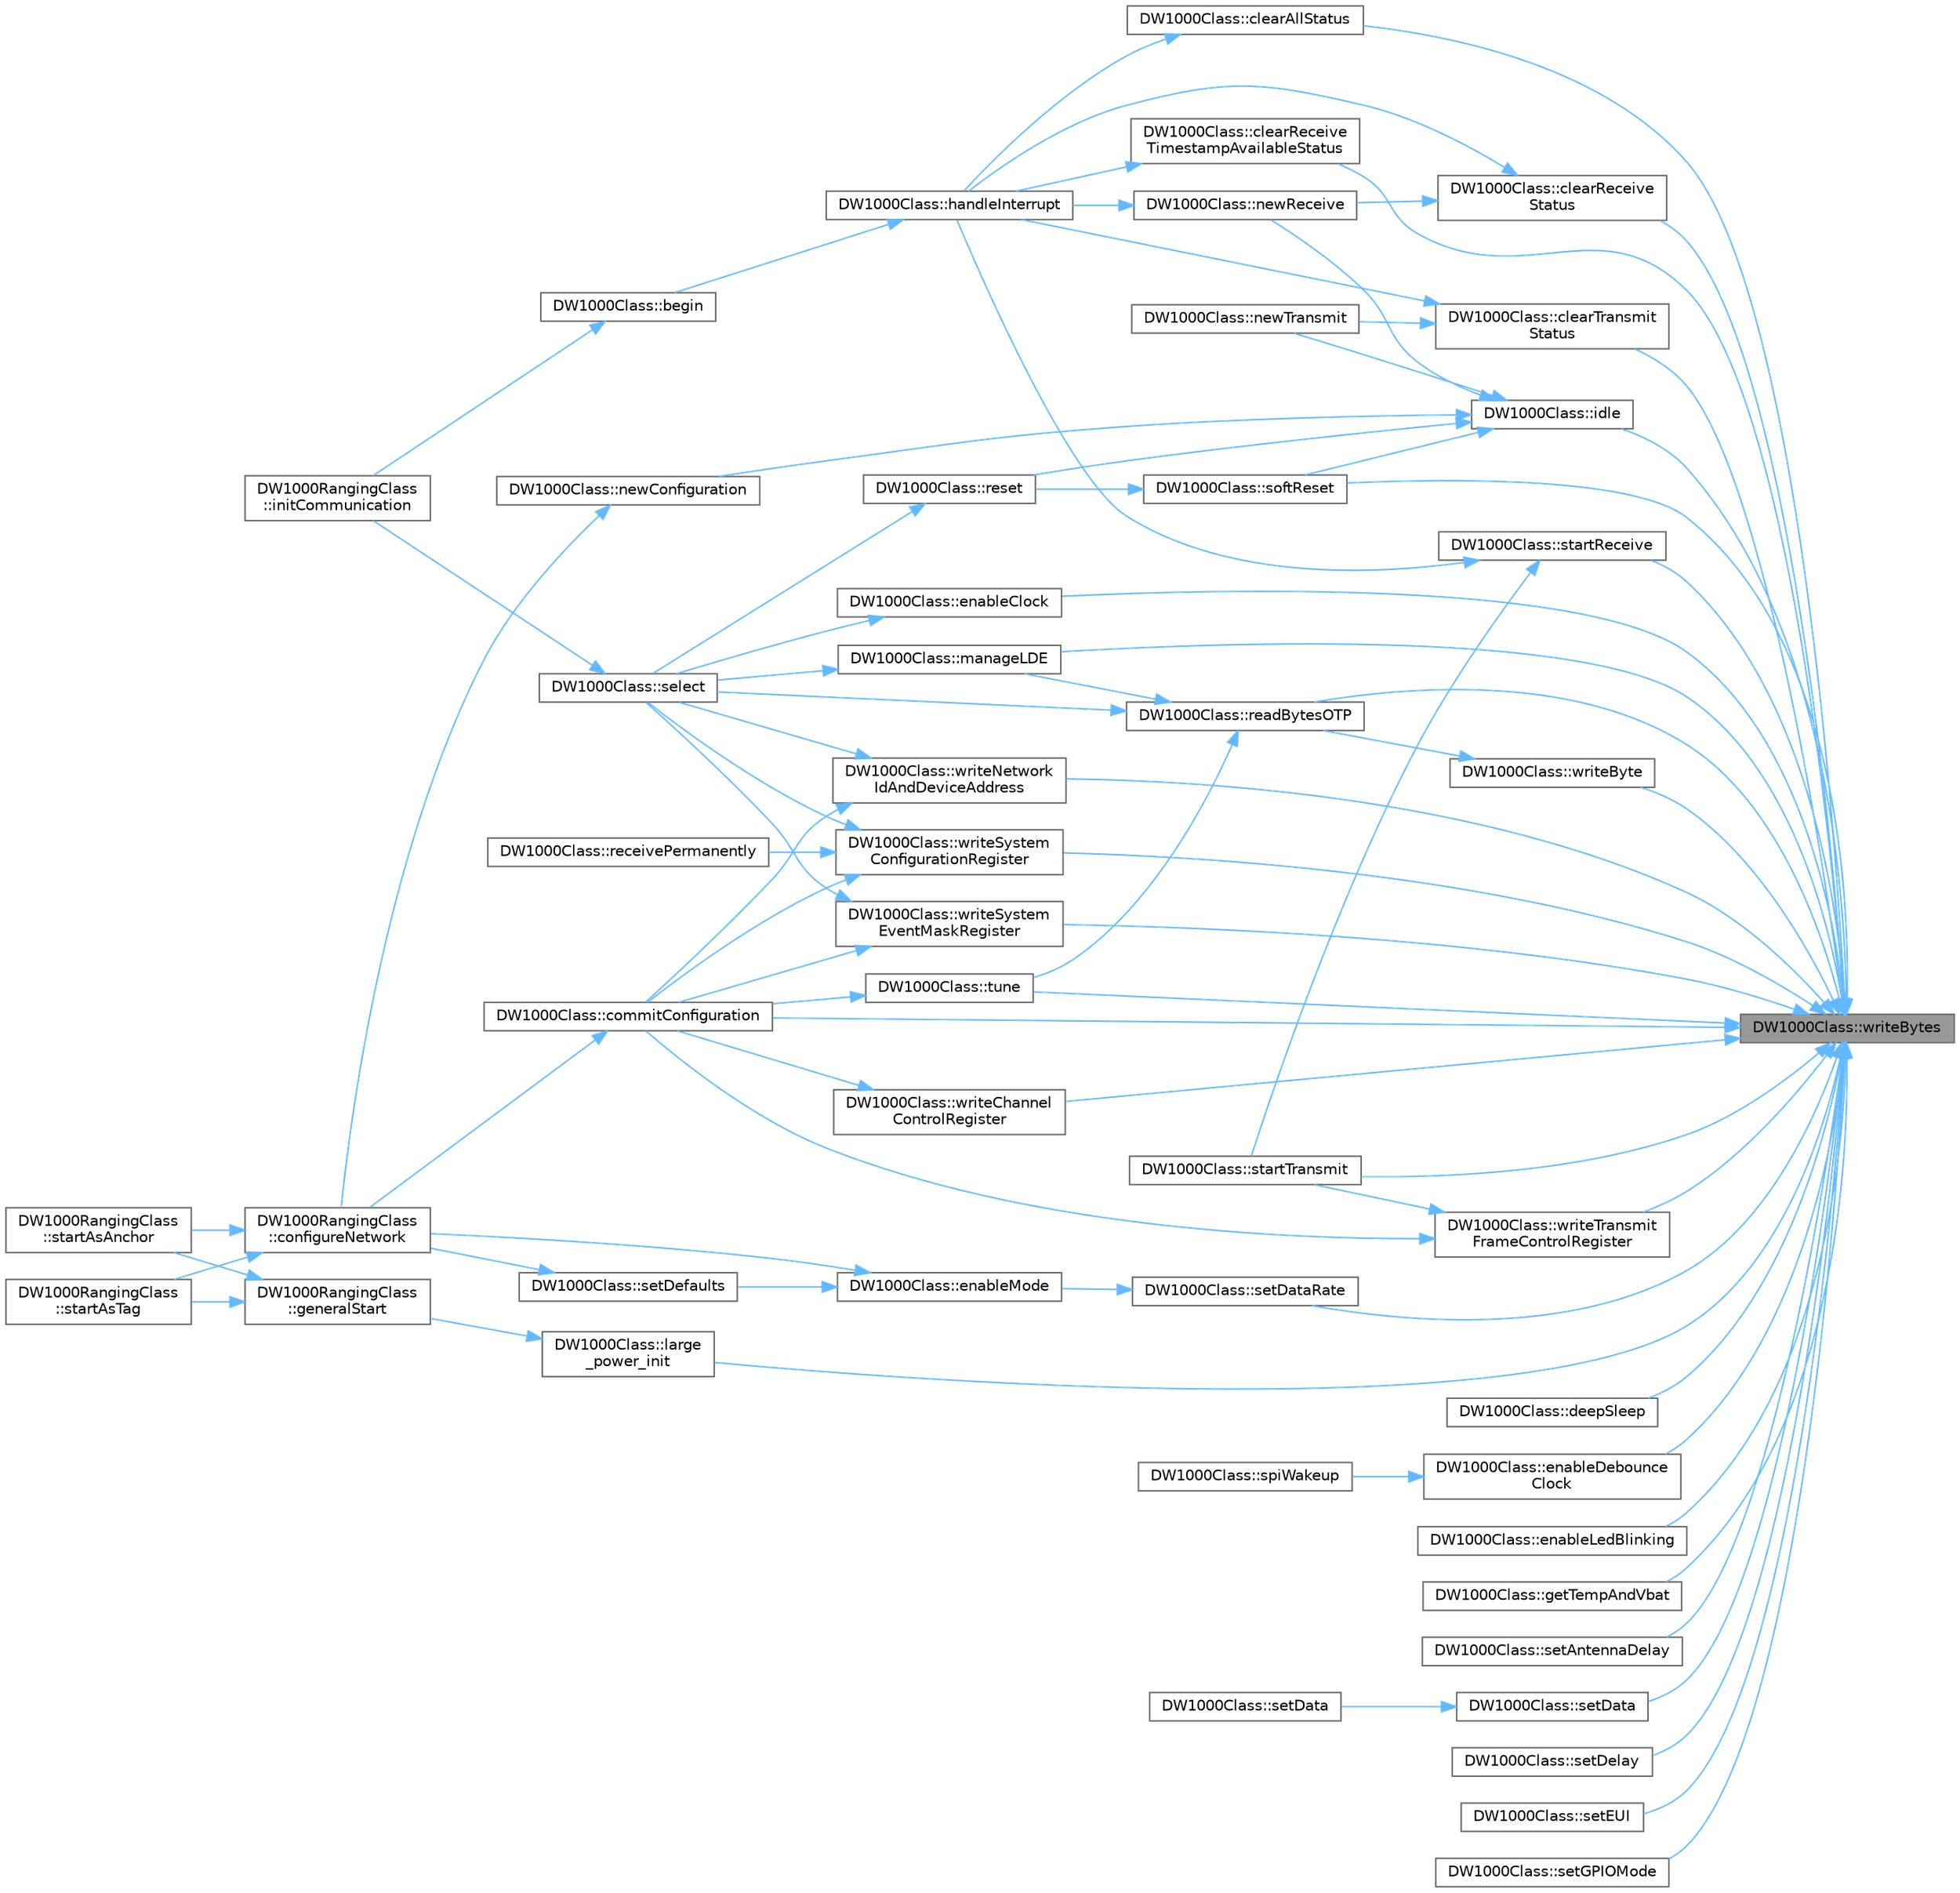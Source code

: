 digraph "DW1000Class::writeBytes"
{
 // LATEX_PDF_SIZE
  bgcolor="transparent";
  edge [fontname=Helvetica,fontsize=10,labelfontname=Helvetica,labelfontsize=10];
  node [fontname=Helvetica,fontsize=10,shape=box,height=0.2,width=0.4];
  rankdir="RL";
  Node1 [id="Node000001",label="DW1000Class::writeBytes",height=0.2,width=0.4,color="gray40", fillcolor="grey60", style="filled", fontcolor="black",tooltip=" "];
  Node1 -> Node2 [id="edge80_Node000001_Node000002",dir="back",color="steelblue1",style="solid",tooltip=" "];
  Node2 [id="Node000002",label="DW1000Class::clearAllStatus",height=0.2,width=0.4,color="grey40", fillcolor="white", style="filled",URL="$class_d_w1000_class.html#a975ac277d365d41b80e3ba62f7479bda",tooltip=" "];
  Node2 -> Node3 [id="edge81_Node000002_Node000003",dir="back",color="steelblue1",style="solid",tooltip=" "];
  Node3 [id="Node000003",label="DW1000Class::handleInterrupt",height=0.2,width=0.4,color="grey40", fillcolor="white", style="filled",URL="$class_d_w1000_class.html#a8d86f35901523068f976774fd5fc0da2",tooltip=" "];
  Node3 -> Node4 [id="edge82_Node000003_Node000004",dir="back",color="steelblue1",style="solid",tooltip=" "];
  Node4 [id="Node000004",label="DW1000Class::begin",height=0.2,width=0.4,color="grey40", fillcolor="white", style="filled",URL="$class_d_w1000_class.html#a59b862b3a40d42eb64fab1a85dc12147",tooltip=" "];
  Node4 -> Node5 [id="edge83_Node000004_Node000005",dir="back",color="steelblue1",style="solid",tooltip=" "];
  Node5 [id="Node000005",label="DW1000RangingClass\l::initCommunication",height=0.2,width=0.4,color="grey40", fillcolor="white", style="filled",URL="$class_d_w1000_ranging_class.html#a2cda101272c6b30c7dc684c819fe0517",tooltip=" "];
  Node1 -> Node6 [id="edge84_Node000001_Node000006",dir="back",color="steelblue1",style="solid",tooltip=" "];
  Node6 [id="Node000006",label="DW1000Class::clearReceive\lStatus",height=0.2,width=0.4,color="grey40", fillcolor="white", style="filled",URL="$class_d_w1000_class.html#a9385fd426c55b028a092afebca415276",tooltip=" "];
  Node6 -> Node3 [id="edge85_Node000006_Node000003",dir="back",color="steelblue1",style="solid",tooltip=" "];
  Node6 -> Node7 [id="edge86_Node000006_Node000007",dir="back",color="steelblue1",style="solid",tooltip=" "];
  Node7 [id="Node000007",label="DW1000Class::newReceive",height=0.2,width=0.4,color="grey40", fillcolor="white", style="filled",URL="$class_d_w1000_class.html#a0465bc46e3f60596857abb0cdd5af03c",tooltip=" "];
  Node7 -> Node3 [id="edge87_Node000007_Node000003",dir="back",color="steelblue1",style="solid",tooltip=" "];
  Node1 -> Node8 [id="edge88_Node000001_Node000008",dir="back",color="steelblue1",style="solid",tooltip=" "];
  Node8 [id="Node000008",label="DW1000Class::clearReceive\lTimestampAvailableStatus",height=0.2,width=0.4,color="grey40", fillcolor="white", style="filled",URL="$class_d_w1000_class.html#ab58f1edbf0e63f5258480ab0dc160c84",tooltip=" "];
  Node8 -> Node3 [id="edge89_Node000008_Node000003",dir="back",color="steelblue1",style="solid",tooltip=" "];
  Node1 -> Node9 [id="edge90_Node000001_Node000009",dir="back",color="steelblue1",style="solid",tooltip=" "];
  Node9 [id="Node000009",label="DW1000Class::clearTransmit\lStatus",height=0.2,width=0.4,color="grey40", fillcolor="white", style="filled",URL="$class_d_w1000_class.html#aa98cb6220d26f837ec971f68b1b1106d",tooltip=" "];
  Node9 -> Node3 [id="edge91_Node000009_Node000003",dir="back",color="steelblue1",style="solid",tooltip=" "];
  Node9 -> Node10 [id="edge92_Node000009_Node000010",dir="back",color="steelblue1",style="solid",tooltip=" "];
  Node10 [id="Node000010",label="DW1000Class::newTransmit",height=0.2,width=0.4,color="grey40", fillcolor="white", style="filled",URL="$class_d_w1000_class.html#a6213359c5e788b50154c8d6fd9bf388c",tooltip=" "];
  Node1 -> Node11 [id="edge93_Node000001_Node000011",dir="back",color="steelblue1",style="solid",tooltip=" "];
  Node11 [id="Node000011",label="DW1000Class::commitConfiguration",height=0.2,width=0.4,color="grey40", fillcolor="white", style="filled",URL="$class_d_w1000_class.html#a50e230d4ac0df27e1e1b0ce50242adc2",tooltip=" "];
  Node11 -> Node12 [id="edge94_Node000011_Node000012",dir="back",color="steelblue1",style="solid",tooltip=" "];
  Node12 [id="Node000012",label="DW1000RangingClass\l::configureNetwork",height=0.2,width=0.4,color="grey40", fillcolor="white", style="filled",URL="$class_d_w1000_ranging_class.html#a8d52b5dadd722c169e960a3ccb0850f2",tooltip=" "];
  Node12 -> Node13 [id="edge95_Node000012_Node000013",dir="back",color="steelblue1",style="solid",tooltip=" "];
  Node13 [id="Node000013",label="DW1000RangingClass\l::startAsAnchor",height=0.2,width=0.4,color="grey40", fillcolor="white", style="filled",URL="$class_d_w1000_ranging_class.html#afa94ffdfcd78b53e271b98eb6bad8368",tooltip=" "];
  Node12 -> Node14 [id="edge96_Node000012_Node000014",dir="back",color="steelblue1",style="solid",tooltip=" "];
  Node14 [id="Node000014",label="DW1000RangingClass\l::startAsTag",height=0.2,width=0.4,color="grey40", fillcolor="white", style="filled",URL="$class_d_w1000_ranging_class.html#a9068f9887db35c9e683329bd4bbae684",tooltip=" "];
  Node1 -> Node15 [id="edge97_Node000001_Node000015",dir="back",color="steelblue1",style="solid",tooltip=" "];
  Node15 [id="Node000015",label="DW1000Class::deepSleep",height=0.2,width=0.4,color="grey40", fillcolor="white", style="filled",URL="$class_d_w1000_class.html#abecbddcc5bec80609a6aadd11e5af721",tooltip=" "];
  Node1 -> Node16 [id="edge98_Node000001_Node000016",dir="back",color="steelblue1",style="solid",tooltip=" "];
  Node16 [id="Node000016",label="DW1000Class::enableClock",height=0.2,width=0.4,color="grey40", fillcolor="white", style="filled",URL="$class_d_w1000_class.html#ac3bd00b1a7c8aac778b8d433486acbb4",tooltip=" "];
  Node16 -> Node17 [id="edge99_Node000016_Node000017",dir="back",color="steelblue1",style="solid",tooltip=" "];
  Node17 [id="Node000017",label="DW1000Class::select",height=0.2,width=0.4,color="grey40", fillcolor="white", style="filled",URL="$class_d_w1000_class.html#af5111be6753148221357c74245311624",tooltip=" "];
  Node17 -> Node5 [id="edge100_Node000017_Node000005",dir="back",color="steelblue1",style="solid",tooltip=" "];
  Node1 -> Node18 [id="edge101_Node000001_Node000018",dir="back",color="steelblue1",style="solid",tooltip=" "];
  Node18 [id="Node000018",label="DW1000Class::enableDebounce\lClock",height=0.2,width=0.4,color="grey40", fillcolor="white", style="filled",URL="$class_d_w1000_class.html#aa3b3622f44f5c7d366e49578c7db985c",tooltip=" "];
  Node18 -> Node19 [id="edge102_Node000018_Node000019",dir="back",color="steelblue1",style="solid",tooltip=" "];
  Node19 [id="Node000019",label="DW1000Class::spiWakeup",height=0.2,width=0.4,color="grey40", fillcolor="white", style="filled",URL="$class_d_w1000_class.html#ae7028da46bf64299798fc25e665fa561",tooltip=" "];
  Node1 -> Node20 [id="edge103_Node000001_Node000020",dir="back",color="steelblue1",style="solid",tooltip=" "];
  Node20 [id="Node000020",label="DW1000Class::enableLedBlinking",height=0.2,width=0.4,color="grey40", fillcolor="white", style="filled",URL="$class_d_w1000_class.html#af7bb62c8e08c8ac6d40de69d8977f670",tooltip=" "];
  Node1 -> Node21 [id="edge104_Node000001_Node000021",dir="back",color="steelblue1",style="solid",tooltip=" "];
  Node21 [id="Node000021",label="DW1000Class::getTempAndVbat",height=0.2,width=0.4,color="grey40", fillcolor="white", style="filled",URL="$class_d_w1000_class.html#a1c181906517ea9d88567a8401d148c91",tooltip=" "];
  Node1 -> Node22 [id="edge105_Node000001_Node000022",dir="back",color="steelblue1",style="solid",tooltip=" "];
  Node22 [id="Node000022",label="DW1000Class::idle",height=0.2,width=0.4,color="grey40", fillcolor="white", style="filled",URL="$class_d_w1000_class.html#a02b962429abec24f14178d33fe1079df",tooltip=" "];
  Node22 -> Node23 [id="edge106_Node000022_Node000023",dir="back",color="steelblue1",style="solid",tooltip=" "];
  Node23 [id="Node000023",label="DW1000Class::newConfiguration",height=0.2,width=0.4,color="grey40", fillcolor="white", style="filled",URL="$class_d_w1000_class.html#a407b2fff98dab43ed909495a46373468",tooltip=" "];
  Node23 -> Node12 [id="edge107_Node000023_Node000012",dir="back",color="steelblue1",style="solid",tooltip=" "];
  Node22 -> Node7 [id="edge108_Node000022_Node000007",dir="back",color="steelblue1",style="solid",tooltip=" "];
  Node22 -> Node10 [id="edge109_Node000022_Node000010",dir="back",color="steelblue1",style="solid",tooltip=" "];
  Node22 -> Node24 [id="edge110_Node000022_Node000024",dir="back",color="steelblue1",style="solid",tooltip=" "];
  Node24 [id="Node000024",label="DW1000Class::reset",height=0.2,width=0.4,color="grey40", fillcolor="white", style="filled",URL="$class_d_w1000_class.html#a99f7a8f0fc4b4b20e96c2204518038a3",tooltip=" "];
  Node24 -> Node17 [id="edge111_Node000024_Node000017",dir="back",color="steelblue1",style="solid",tooltip=" "];
  Node22 -> Node25 [id="edge112_Node000022_Node000025",dir="back",color="steelblue1",style="solid",tooltip=" "];
  Node25 [id="Node000025",label="DW1000Class::softReset",height=0.2,width=0.4,color="grey40", fillcolor="white", style="filled",URL="$class_d_w1000_class.html#a3c0b2be061b5356a0ebbc97b74fe2dfb",tooltip=" "];
  Node25 -> Node24 [id="edge113_Node000025_Node000024",dir="back",color="steelblue1",style="solid",tooltip=" "];
  Node1 -> Node26 [id="edge114_Node000001_Node000026",dir="back",color="steelblue1",style="solid",tooltip=" "];
  Node26 [id="Node000026",label="DW1000Class::large\l_power_init",height=0.2,width=0.4,color="grey40", fillcolor="white", style="filled",URL="$class_d_w1000_class.html#a3c4ae15b4fce13ea9d0b2a3d73a31a0d",tooltip=" "];
  Node26 -> Node27 [id="edge115_Node000026_Node000027",dir="back",color="steelblue1",style="solid",tooltip=" "];
  Node27 [id="Node000027",label="DW1000RangingClass\l::generalStart",height=0.2,width=0.4,color="grey40", fillcolor="white", style="filled",URL="$class_d_w1000_ranging_class.html#a81019e2311f5aa6a33f006beae8aadd7",tooltip=" "];
  Node27 -> Node13 [id="edge116_Node000027_Node000013",dir="back",color="steelblue1",style="solid",tooltip=" "];
  Node27 -> Node14 [id="edge117_Node000027_Node000014",dir="back",color="steelblue1",style="solid",tooltip=" "];
  Node1 -> Node28 [id="edge118_Node000001_Node000028",dir="back",color="steelblue1",style="solid",tooltip=" "];
  Node28 [id="Node000028",label="DW1000Class::manageLDE",height=0.2,width=0.4,color="grey40", fillcolor="white", style="filled",URL="$class_d_w1000_class.html#ab9c59dffa5f686c9f301e5e000ee54e5",tooltip=" "];
  Node28 -> Node17 [id="edge119_Node000028_Node000017",dir="back",color="steelblue1",style="solid",tooltip=" "];
  Node1 -> Node29 [id="edge120_Node000001_Node000029",dir="back",color="steelblue1",style="solid",tooltip=" "];
  Node29 [id="Node000029",label="DW1000Class::readBytesOTP",height=0.2,width=0.4,color="grey40", fillcolor="white", style="filled",URL="$class_d_w1000_class.html#ab5c8e7c24fe945722913eee8e062178b",tooltip=" "];
  Node29 -> Node28 [id="edge121_Node000029_Node000028",dir="back",color="steelblue1",style="solid",tooltip=" "];
  Node29 -> Node17 [id="edge122_Node000029_Node000017",dir="back",color="steelblue1",style="solid",tooltip=" "];
  Node29 -> Node30 [id="edge123_Node000029_Node000030",dir="back",color="steelblue1",style="solid",tooltip=" "];
  Node30 [id="Node000030",label="DW1000Class::tune",height=0.2,width=0.4,color="grey40", fillcolor="white", style="filled",URL="$class_d_w1000_class.html#a1e996f1921f45efddef0c343e3a29b44",tooltip=" "];
  Node30 -> Node11 [id="edge124_Node000030_Node000011",dir="back",color="steelblue1",style="solid",tooltip=" "];
  Node1 -> Node31 [id="edge125_Node000001_Node000031",dir="back",color="steelblue1",style="solid",tooltip=" "];
  Node31 [id="Node000031",label="DW1000Class::setAntennaDelay",height=0.2,width=0.4,color="grey40", fillcolor="white", style="filled",URL="$class_d_w1000_class.html#a6d2ca7a50cb862f4a3697b42ab242f3e",tooltip=" "];
  Node1 -> Node32 [id="edge126_Node000001_Node000032",dir="back",color="steelblue1",style="solid",tooltip=" "];
  Node32 [id="Node000032",label="DW1000Class::setData",height=0.2,width=0.4,color="grey40", fillcolor="white", style="filled",URL="$class_d_w1000_class.html#ab0c51ebe05e5525bb250b3f0ab3f286e",tooltip=" "];
  Node32 -> Node33 [id="edge127_Node000032_Node000033",dir="back",color="steelblue1",style="solid",tooltip=" "];
  Node33 [id="Node000033",label="DW1000Class::setData",height=0.2,width=0.4,color="grey40", fillcolor="white", style="filled",URL="$class_d_w1000_class.html#a9e76a6d2d8ac8935225845121358db9a",tooltip=" "];
  Node1 -> Node34 [id="edge128_Node000001_Node000034",dir="back",color="steelblue1",style="solid",tooltip=" "];
  Node34 [id="Node000034",label="DW1000Class::setDataRate",height=0.2,width=0.4,color="grey40", fillcolor="white", style="filled",URL="$class_d_w1000_class.html#a33a0d48330a15629d8b98068d385bb4f",tooltip=" "];
  Node34 -> Node35 [id="edge129_Node000034_Node000035",dir="back",color="steelblue1",style="solid",tooltip=" "];
  Node35 [id="Node000035",label="DW1000Class::enableMode",height=0.2,width=0.4,color="grey40", fillcolor="white", style="filled",URL="$class_d_w1000_class.html#a3e0701b9373ec91c3e01ec96a0165ff8",tooltip=" "];
  Node35 -> Node12 [id="edge130_Node000035_Node000012",dir="back",color="steelblue1",style="solid",tooltip=" "];
  Node35 -> Node36 [id="edge131_Node000035_Node000036",dir="back",color="steelblue1",style="solid",tooltip=" "];
  Node36 [id="Node000036",label="DW1000Class::setDefaults",height=0.2,width=0.4,color="grey40", fillcolor="white", style="filled",URL="$class_d_w1000_class.html#a07dcb51bbdd1d2628aca0aebcd4e8648",tooltip=" "];
  Node36 -> Node12 [id="edge132_Node000036_Node000012",dir="back",color="steelblue1",style="solid",tooltip=" "];
  Node1 -> Node37 [id="edge133_Node000001_Node000037",dir="back",color="steelblue1",style="solid",tooltip=" "];
  Node37 [id="Node000037",label="DW1000Class::setDelay",height=0.2,width=0.4,color="grey40", fillcolor="white", style="filled",URL="$class_d_w1000_class.html#a40340908db42ae49b44fad5804121aaa",tooltip=" "];
  Node1 -> Node38 [id="edge134_Node000001_Node000038",dir="back",color="steelblue1",style="solid",tooltip=" "];
  Node38 [id="Node000038",label="DW1000Class::setEUI",height=0.2,width=0.4,color="grey40", fillcolor="white", style="filled",URL="$class_d_w1000_class.html#ae9ec537d9733f68dabeeee45126cd0a6",tooltip=" "];
  Node1 -> Node39 [id="edge135_Node000001_Node000039",dir="back",color="steelblue1",style="solid",tooltip=" "];
  Node39 [id="Node000039",label="DW1000Class::setGPIOMode",height=0.2,width=0.4,color="grey40", fillcolor="white", style="filled",URL="$class_d_w1000_class.html#a2f139f0510309aec8693410d593f1175",tooltip=" "];
  Node1 -> Node25 [id="edge136_Node000001_Node000025",dir="back",color="steelblue1",style="solid",tooltip=" "];
  Node1 -> Node40 [id="edge137_Node000001_Node000040",dir="back",color="steelblue1",style="solid",tooltip=" "];
  Node40 [id="Node000040",label="DW1000Class::startReceive",height=0.2,width=0.4,color="grey40", fillcolor="white", style="filled",URL="$class_d_w1000_class.html#a9aa678f8d501f592b4a766b71415af85",tooltip=" "];
  Node40 -> Node3 [id="edge138_Node000040_Node000003",dir="back",color="steelblue1",style="solid",tooltip=" "];
  Node40 -> Node41 [id="edge139_Node000040_Node000041",dir="back",color="steelblue1",style="solid",tooltip=" "];
  Node41 [id="Node000041",label="DW1000Class::startTransmit",height=0.2,width=0.4,color="grey40", fillcolor="white", style="filled",URL="$class_d_w1000_class.html#a455f99e9ba2f6a7b9d7e9818dcd1b28d",tooltip=" "];
  Node1 -> Node41 [id="edge140_Node000001_Node000041",dir="back",color="steelblue1",style="solid",tooltip=" "];
  Node1 -> Node30 [id="edge141_Node000001_Node000030",dir="back",color="steelblue1",style="solid",tooltip=" "];
  Node1 -> Node42 [id="edge142_Node000001_Node000042",dir="back",color="steelblue1",style="solid",tooltip=" "];
  Node42 [id="Node000042",label="DW1000Class::writeByte",height=0.2,width=0.4,color="grey40", fillcolor="white", style="filled",URL="$class_d_w1000_class.html#a34ca9fd80c4118766da0ca42a71d1b4f",tooltip=" "];
  Node42 -> Node29 [id="edge143_Node000042_Node000029",dir="back",color="steelblue1",style="solid",tooltip=" "];
  Node1 -> Node43 [id="edge144_Node000001_Node000043",dir="back",color="steelblue1",style="solid",tooltip=" "];
  Node43 [id="Node000043",label="DW1000Class::writeChannel\lControlRegister",height=0.2,width=0.4,color="grey40", fillcolor="white", style="filled",URL="$class_d_w1000_class.html#a2ee08ca0011f72a0349c1e871bf24164",tooltip=" "];
  Node43 -> Node11 [id="edge145_Node000043_Node000011",dir="back",color="steelblue1",style="solid",tooltip=" "];
  Node1 -> Node44 [id="edge146_Node000001_Node000044",dir="back",color="steelblue1",style="solid",tooltip=" "];
  Node44 [id="Node000044",label="DW1000Class::writeNetwork\lIdAndDeviceAddress",height=0.2,width=0.4,color="grey40", fillcolor="white", style="filled",URL="$class_d_w1000_class.html#a8a0ca63db7e1957c4bab94f49a018be4",tooltip=" "];
  Node44 -> Node11 [id="edge147_Node000044_Node000011",dir="back",color="steelblue1",style="solid",tooltip=" "];
  Node44 -> Node17 [id="edge148_Node000044_Node000017",dir="back",color="steelblue1",style="solid",tooltip=" "];
  Node1 -> Node45 [id="edge149_Node000001_Node000045",dir="back",color="steelblue1",style="solid",tooltip=" "];
  Node45 [id="Node000045",label="DW1000Class::writeSystem\lConfigurationRegister",height=0.2,width=0.4,color="grey40", fillcolor="white", style="filled",URL="$class_d_w1000_class.html#ac5ff65d716216fa71853c3df3efa3853",tooltip=" "];
  Node45 -> Node11 [id="edge150_Node000045_Node000011",dir="back",color="steelblue1",style="solid",tooltip=" "];
  Node45 -> Node46 [id="edge151_Node000045_Node000046",dir="back",color="steelblue1",style="solid",tooltip=" "];
  Node46 [id="Node000046",label="DW1000Class::receivePermanently",height=0.2,width=0.4,color="grey40", fillcolor="white", style="filled",URL="$class_d_w1000_class.html#a0d7b4fe610e946633d0bf7c1e4f1e27e",tooltip=" "];
  Node45 -> Node17 [id="edge152_Node000045_Node000017",dir="back",color="steelblue1",style="solid",tooltip=" "];
  Node1 -> Node47 [id="edge153_Node000001_Node000047",dir="back",color="steelblue1",style="solid",tooltip=" "];
  Node47 [id="Node000047",label="DW1000Class::writeSystem\lEventMaskRegister",height=0.2,width=0.4,color="grey40", fillcolor="white", style="filled",URL="$class_d_w1000_class.html#a27785065539bdce2646abd6c0b3c9804",tooltip=" "];
  Node47 -> Node11 [id="edge154_Node000047_Node000011",dir="back",color="steelblue1",style="solid",tooltip=" "];
  Node47 -> Node17 [id="edge155_Node000047_Node000017",dir="back",color="steelblue1",style="solid",tooltip=" "];
  Node1 -> Node48 [id="edge156_Node000001_Node000048",dir="back",color="steelblue1",style="solid",tooltip=" "];
  Node48 [id="Node000048",label="DW1000Class::writeTransmit\lFrameControlRegister",height=0.2,width=0.4,color="grey40", fillcolor="white", style="filled",URL="$class_d_w1000_class.html#ac2617248374072f75f32d4743d3cbd8f",tooltip=" "];
  Node48 -> Node11 [id="edge157_Node000048_Node000011",dir="back",color="steelblue1",style="solid",tooltip=" "];
  Node48 -> Node41 [id="edge158_Node000048_Node000041",dir="back",color="steelblue1",style="solid",tooltip=" "];
}
